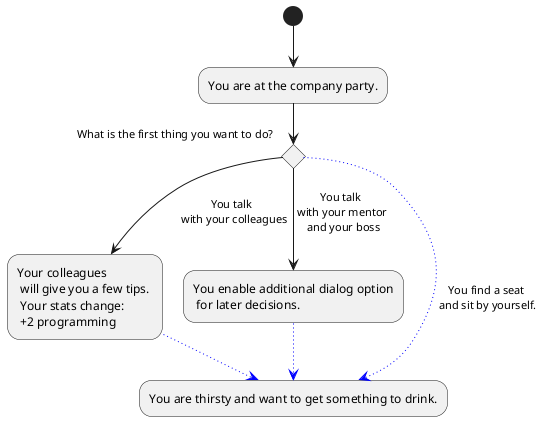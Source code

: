 @startuml
(*) --> "You are at the company party." 
if "What is the first thing you want to do?" then 
--> [You talk \n with your colleagues] "Your colleagues \n will give you a few tips. \n Your stats change: \n +2 programming" as tipps
else 
--> [You talk \n with your mentor \n and your boss] "You enable additional dialog option\n for later decisions." as ent

else
-[#blue,dotted]-> [You find a seat\n and sit by yourself.] "You are thirsty and want to get something to drink." as alc
tipps -[#blue,dotted]-> alc
ent -[#blue,dotted]-> alc

endif
@enduml